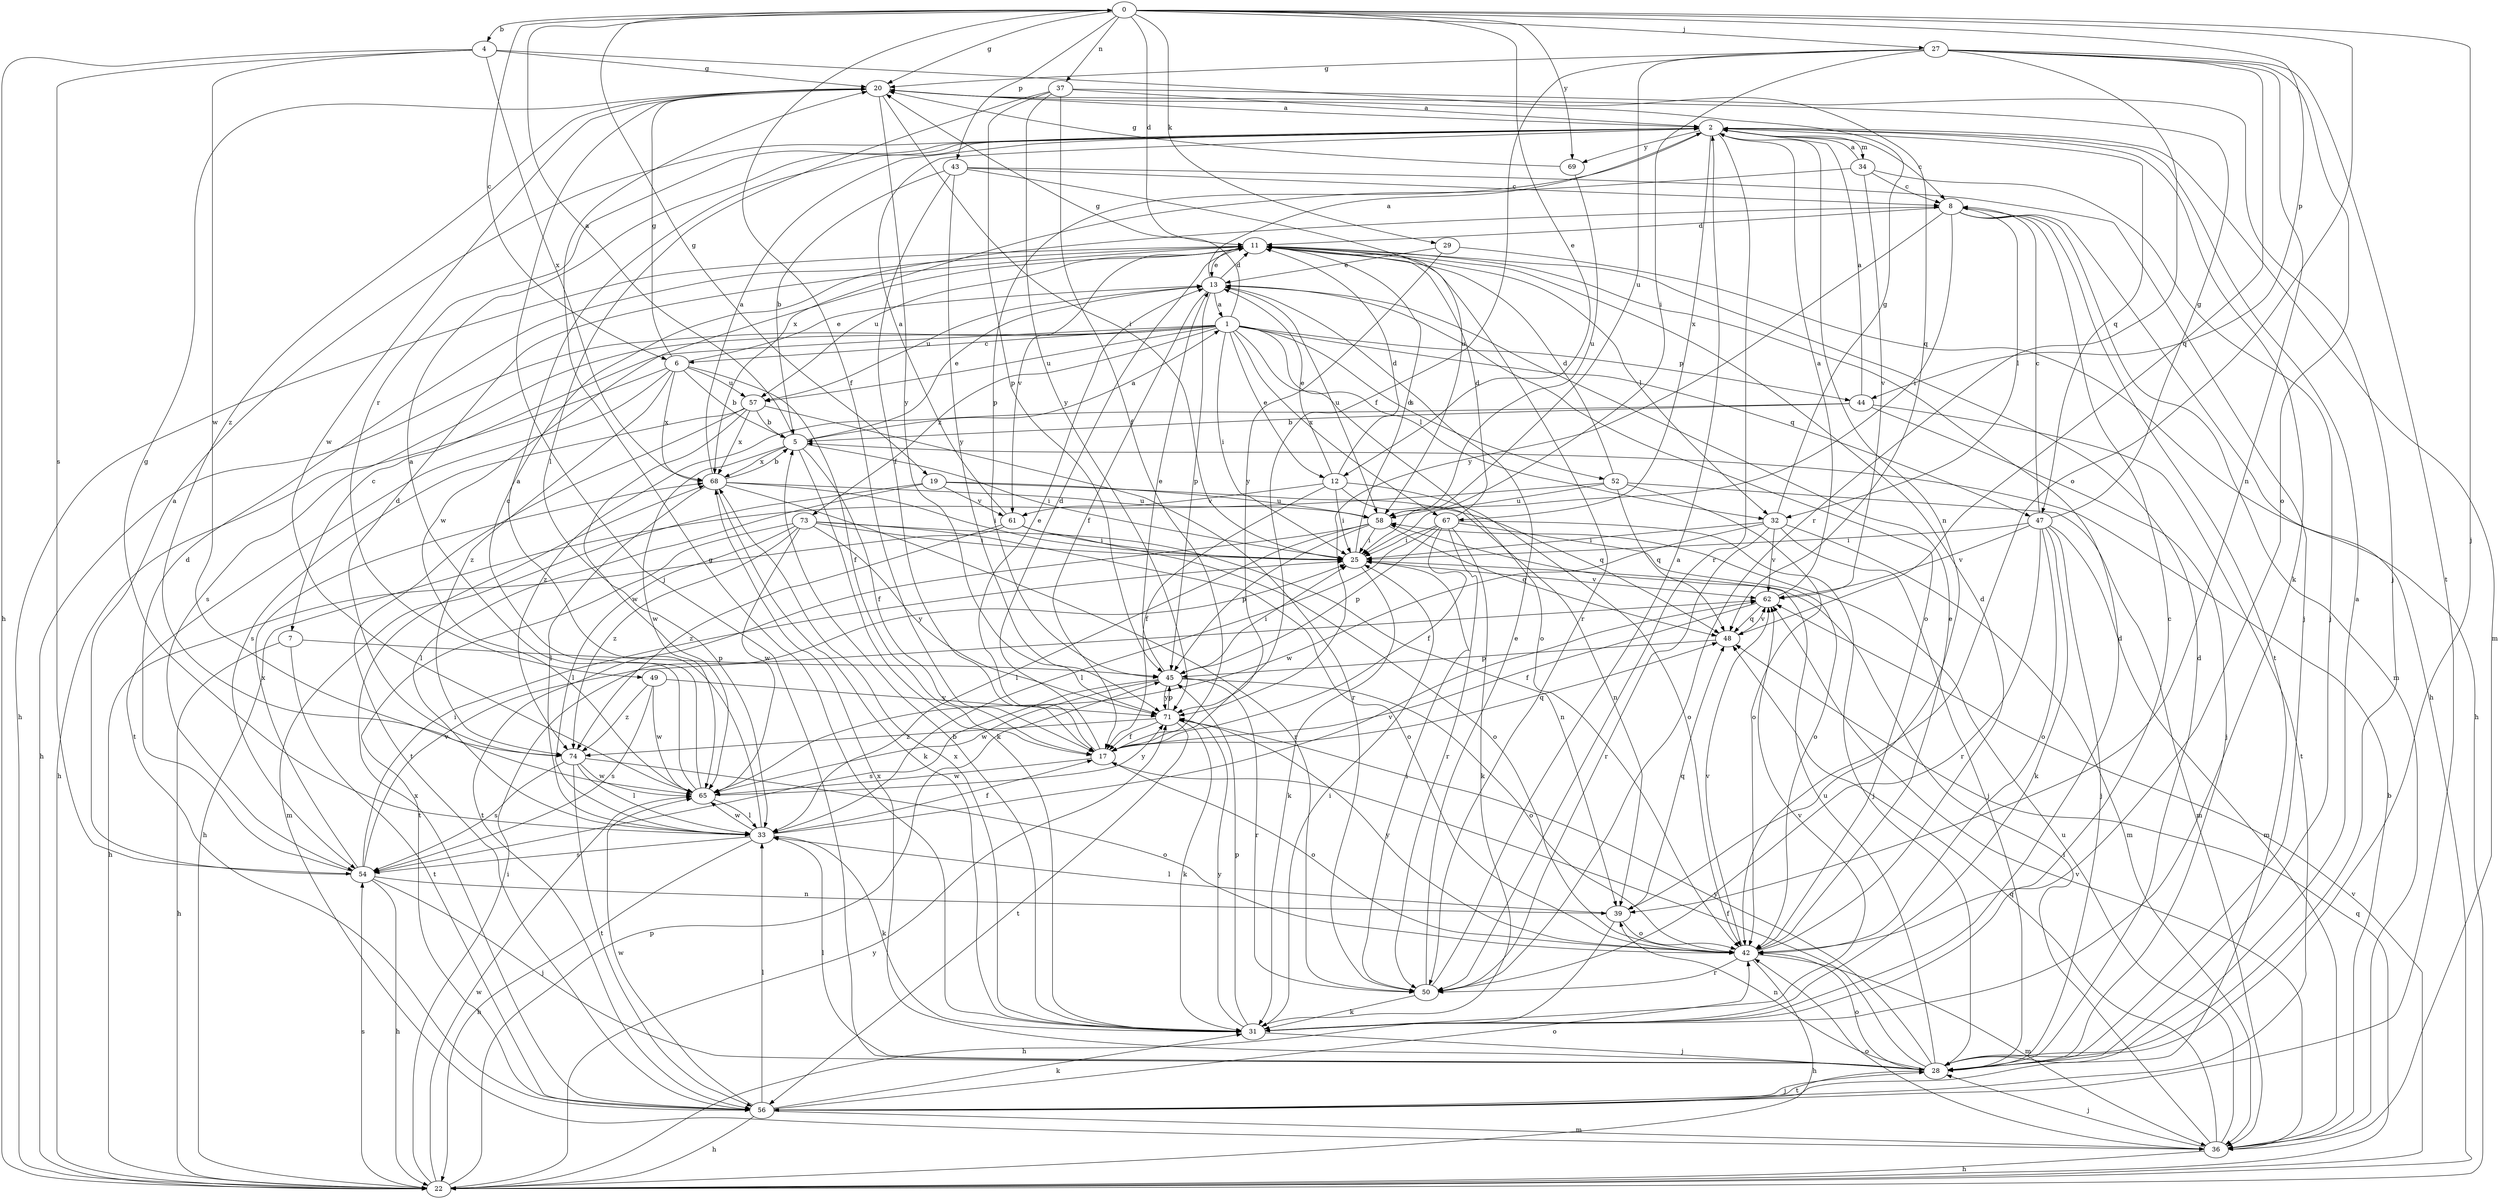 strict digraph  {
0;
1;
2;
4;
5;
6;
7;
8;
11;
12;
13;
17;
19;
20;
22;
25;
27;
28;
29;
31;
32;
33;
34;
36;
37;
39;
42;
43;
44;
45;
47;
48;
49;
50;
52;
54;
56;
57;
58;
61;
62;
65;
67;
68;
69;
71;
73;
74;
0 -> 4  [label=b];
0 -> 6  [label=c];
0 -> 11  [label=d];
0 -> 12  [label=e];
0 -> 17  [label=f];
0 -> 19  [label=g];
0 -> 20  [label=g];
0 -> 27  [label=j];
0 -> 28  [label=j];
0 -> 29  [label=k];
0 -> 37  [label=n];
0 -> 42  [label=o];
0 -> 43  [label=p];
0 -> 44  [label=p];
0 -> 69  [label=y];
1 -> 6  [label=c];
1 -> 7  [label=c];
1 -> 12  [label=e];
1 -> 20  [label=g];
1 -> 22  [label=h];
1 -> 25  [label=i];
1 -> 32  [label=l];
1 -> 42  [label=o];
1 -> 44  [label=p];
1 -> 47  [label=q];
1 -> 52  [label=s];
1 -> 54  [label=s];
1 -> 57  [label=u];
1 -> 67  [label=x];
1 -> 73  [label=z];
2 -> 8  [label=c];
2 -> 31  [label=k];
2 -> 34  [label=m];
2 -> 36  [label=m];
2 -> 39  [label=n];
2 -> 45  [label=p];
2 -> 47  [label=q];
2 -> 49  [label=r];
2 -> 50  [label=r];
2 -> 67  [label=x];
2 -> 69  [label=y];
4 -> 20  [label=g];
4 -> 22  [label=h];
4 -> 48  [label=q];
4 -> 54  [label=s];
4 -> 65  [label=w];
4 -> 68  [label=x];
5 -> 0  [label=a];
5 -> 1  [label=a];
5 -> 13  [label=e];
5 -> 17  [label=f];
5 -> 25  [label=i];
5 -> 31  [label=k];
5 -> 65  [label=w];
5 -> 68  [label=x];
6 -> 5  [label=b];
6 -> 13  [label=e];
6 -> 17  [label=f];
6 -> 20  [label=g];
6 -> 22  [label=h];
6 -> 56  [label=t];
6 -> 57  [label=u];
6 -> 68  [label=x];
6 -> 74  [label=z];
7 -> 22  [label=h];
7 -> 45  [label=p];
7 -> 56  [label=t];
8 -> 11  [label=d];
8 -> 22  [label=h];
8 -> 25  [label=i];
8 -> 32  [label=l];
8 -> 36  [label=m];
8 -> 56  [label=t];
8 -> 71  [label=y];
11 -> 13  [label=e];
11 -> 22  [label=h];
11 -> 32  [label=l];
11 -> 50  [label=r];
11 -> 57  [label=u];
11 -> 61  [label=v];
11 -> 65  [label=w];
12 -> 11  [label=d];
12 -> 13  [label=e];
12 -> 17  [label=f];
12 -> 25  [label=i];
12 -> 39  [label=n];
12 -> 42  [label=o];
12 -> 61  [label=v];
13 -> 1  [label=a];
13 -> 2  [label=a];
13 -> 11  [label=d];
13 -> 17  [label=f];
13 -> 42  [label=o];
13 -> 45  [label=p];
13 -> 57  [label=u];
13 -> 58  [label=u];
17 -> 11  [label=d];
17 -> 13  [label=e];
17 -> 42  [label=o];
17 -> 48  [label=q];
17 -> 65  [label=w];
19 -> 33  [label=l];
19 -> 36  [label=m];
19 -> 48  [label=q];
19 -> 58  [label=u];
19 -> 61  [label=v];
20 -> 2  [label=a];
20 -> 25  [label=i];
20 -> 28  [label=j];
20 -> 65  [label=w];
20 -> 71  [label=y];
20 -> 74  [label=z];
22 -> 25  [label=i];
22 -> 45  [label=p];
22 -> 48  [label=q];
22 -> 54  [label=s];
22 -> 62  [label=v];
22 -> 65  [label=w];
22 -> 71  [label=y];
25 -> 11  [label=d];
25 -> 31  [label=k];
25 -> 62  [label=v];
27 -> 17  [label=f];
27 -> 20  [label=g];
27 -> 25  [label=i];
27 -> 39  [label=n];
27 -> 42  [label=o];
27 -> 48  [label=q];
27 -> 50  [label=r];
27 -> 56  [label=t];
27 -> 58  [label=u];
28 -> 2  [label=a];
28 -> 11  [label=d];
28 -> 17  [label=f];
28 -> 33  [label=l];
28 -> 39  [label=n];
28 -> 42  [label=o];
28 -> 56  [label=t];
28 -> 58  [label=u];
28 -> 68  [label=x];
28 -> 71  [label=y];
29 -> 13  [label=e];
29 -> 22  [label=h];
29 -> 71  [label=y];
31 -> 5  [label=b];
31 -> 8  [label=c];
31 -> 11  [label=d];
31 -> 20  [label=g];
31 -> 25  [label=i];
31 -> 28  [label=j];
31 -> 45  [label=p];
31 -> 62  [label=v];
31 -> 68  [label=x];
31 -> 71  [label=y];
32 -> 20  [label=g];
32 -> 25  [label=i];
32 -> 28  [label=j];
32 -> 36  [label=m];
32 -> 50  [label=r];
32 -> 62  [label=v];
32 -> 65  [label=w];
33 -> 2  [label=a];
33 -> 17  [label=f];
33 -> 20  [label=g];
33 -> 22  [label=h];
33 -> 31  [label=k];
33 -> 54  [label=s];
33 -> 62  [label=v];
33 -> 65  [label=w];
34 -> 2  [label=a];
34 -> 8  [label=c];
34 -> 28  [label=j];
34 -> 62  [label=v];
34 -> 68  [label=x];
36 -> 5  [label=b];
36 -> 22  [label=h];
36 -> 25  [label=i];
36 -> 28  [label=j];
36 -> 42  [label=o];
36 -> 48  [label=q];
36 -> 58  [label=u];
36 -> 62  [label=v];
37 -> 2  [label=a];
37 -> 17  [label=f];
37 -> 28  [label=j];
37 -> 33  [label=l];
37 -> 45  [label=p];
37 -> 71  [label=y];
39 -> 22  [label=h];
39 -> 33  [label=l];
39 -> 42  [label=o];
39 -> 48  [label=q];
42 -> 11  [label=d];
42 -> 13  [label=e];
42 -> 22  [label=h];
42 -> 36  [label=m];
42 -> 50  [label=r];
42 -> 62  [label=v];
42 -> 71  [label=y];
43 -> 5  [label=b];
43 -> 8  [label=c];
43 -> 17  [label=f];
43 -> 28  [label=j];
43 -> 58  [label=u];
43 -> 71  [label=y];
44 -> 2  [label=a];
44 -> 5  [label=b];
44 -> 28  [label=j];
44 -> 56  [label=t];
44 -> 74  [label=z];
45 -> 13  [label=e];
45 -> 25  [label=i];
45 -> 42  [label=o];
45 -> 50  [label=r];
45 -> 54  [label=s];
45 -> 65  [label=w];
45 -> 71  [label=y];
47 -> 8  [label=c];
47 -> 20  [label=g];
47 -> 25  [label=i];
47 -> 28  [label=j];
47 -> 31  [label=k];
47 -> 36  [label=m];
47 -> 42  [label=o];
47 -> 50  [label=r];
47 -> 62  [label=v];
48 -> 45  [label=p];
48 -> 62  [label=v];
49 -> 54  [label=s];
49 -> 65  [label=w];
49 -> 71  [label=y];
49 -> 74  [label=z];
50 -> 2  [label=a];
50 -> 13  [label=e];
50 -> 25  [label=i];
50 -> 31  [label=k];
52 -> 11  [label=d];
52 -> 22  [label=h];
52 -> 36  [label=m];
52 -> 42  [label=o];
52 -> 48  [label=q];
52 -> 58  [label=u];
54 -> 2  [label=a];
54 -> 11  [label=d];
54 -> 22  [label=h];
54 -> 25  [label=i];
54 -> 28  [label=j];
54 -> 39  [label=n];
54 -> 62  [label=v];
54 -> 68  [label=x];
56 -> 22  [label=h];
56 -> 28  [label=j];
56 -> 31  [label=k];
56 -> 33  [label=l];
56 -> 36  [label=m];
56 -> 42  [label=o];
56 -> 65  [label=w];
56 -> 68  [label=x];
57 -> 5  [label=b];
57 -> 50  [label=r];
57 -> 54  [label=s];
57 -> 56  [label=t];
57 -> 65  [label=w];
57 -> 68  [label=x];
58 -> 25  [label=i];
58 -> 33  [label=l];
58 -> 45  [label=p];
58 -> 48  [label=q];
58 -> 56  [label=t];
61 -> 2  [label=a];
61 -> 22  [label=h];
61 -> 25  [label=i];
61 -> 42  [label=o];
61 -> 74  [label=z];
62 -> 2  [label=a];
62 -> 17  [label=f];
62 -> 48  [label=q];
65 -> 2  [label=a];
65 -> 8  [label=c];
65 -> 33  [label=l];
65 -> 71  [label=y];
67 -> 11  [label=d];
67 -> 17  [label=f];
67 -> 25  [label=i];
67 -> 28  [label=j];
67 -> 31  [label=k];
67 -> 33  [label=l];
67 -> 42  [label=o];
67 -> 45  [label=p];
67 -> 50  [label=r];
68 -> 2  [label=a];
68 -> 5  [label=b];
68 -> 25  [label=i];
68 -> 31  [label=k];
68 -> 33  [label=l];
68 -> 50  [label=r];
68 -> 58  [label=u];
69 -> 20  [label=g];
69 -> 58  [label=u];
71 -> 17  [label=f];
71 -> 31  [label=k];
71 -> 45  [label=p];
71 -> 56  [label=t];
71 -> 74  [label=z];
73 -> 25  [label=i];
73 -> 33  [label=l];
73 -> 39  [label=n];
73 -> 42  [label=o];
73 -> 56  [label=t];
73 -> 65  [label=w];
73 -> 71  [label=y];
73 -> 74  [label=z];
74 -> 11  [label=d];
74 -> 33  [label=l];
74 -> 42  [label=o];
74 -> 54  [label=s];
74 -> 56  [label=t];
74 -> 65  [label=w];
}
